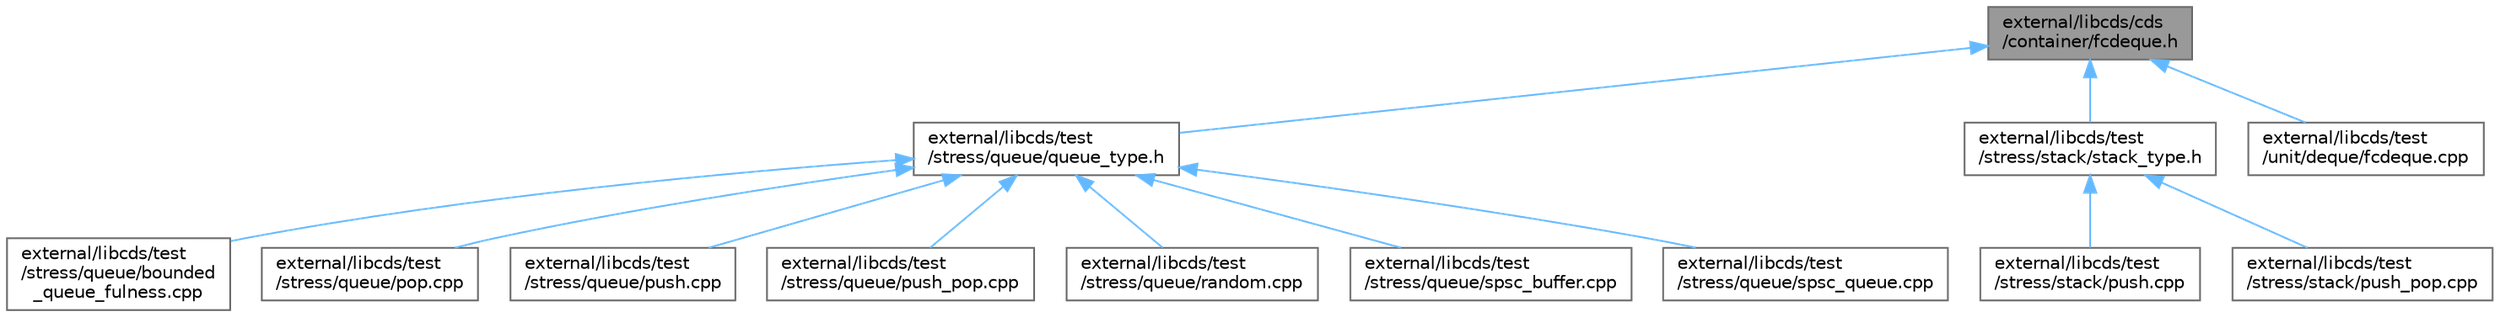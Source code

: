 digraph "external/libcds/cds/container/fcdeque.h"
{
 // LATEX_PDF_SIZE
  bgcolor="transparent";
  edge [fontname=Helvetica,fontsize=10,labelfontname=Helvetica,labelfontsize=10];
  node [fontname=Helvetica,fontsize=10,shape=box,height=0.2,width=0.4];
  Node1 [id="Node000001",label="external/libcds/cds\l/container/fcdeque.h",height=0.2,width=0.4,color="gray40", fillcolor="grey60", style="filled", fontcolor="black",tooltip=" "];
  Node1 -> Node2 [id="edge13_Node000001_Node000002",dir="back",color="steelblue1",style="solid",tooltip=" "];
  Node2 [id="Node000002",label="external/libcds/test\l/stress/queue/queue_type.h",height=0.2,width=0.4,color="grey40", fillcolor="white", style="filled",URL="$queue__type_8h.html",tooltip=" "];
  Node2 -> Node3 [id="edge14_Node000002_Node000003",dir="back",color="steelblue1",style="solid",tooltip=" "];
  Node3 [id="Node000003",label="external/libcds/test\l/stress/queue/bounded\l_queue_fulness.cpp",height=0.2,width=0.4,color="grey40", fillcolor="white", style="filled",URL="$bounded__queue__fulness_8cpp.html",tooltip=" "];
  Node2 -> Node4 [id="edge15_Node000002_Node000004",dir="back",color="steelblue1",style="solid",tooltip=" "];
  Node4 [id="Node000004",label="external/libcds/test\l/stress/queue/pop.cpp",height=0.2,width=0.4,color="grey40", fillcolor="white", style="filled",URL="$queue_2pop_8cpp.html",tooltip=" "];
  Node2 -> Node5 [id="edge16_Node000002_Node000005",dir="back",color="steelblue1",style="solid",tooltip=" "];
  Node5 [id="Node000005",label="external/libcds/test\l/stress/queue/push.cpp",height=0.2,width=0.4,color="grey40", fillcolor="white", style="filled",URL="$queue_2push_8cpp.html",tooltip=" "];
  Node2 -> Node6 [id="edge17_Node000002_Node000006",dir="back",color="steelblue1",style="solid",tooltip=" "];
  Node6 [id="Node000006",label="external/libcds/test\l/stress/queue/push_pop.cpp",height=0.2,width=0.4,color="grey40", fillcolor="white", style="filled",URL="$queue_2push__pop_8cpp.html",tooltip=" "];
  Node2 -> Node7 [id="edge18_Node000002_Node000007",dir="back",color="steelblue1",style="solid",tooltip=" "];
  Node7 [id="Node000007",label="external/libcds/test\l/stress/queue/random.cpp",height=0.2,width=0.4,color="grey40", fillcolor="white", style="filled",URL="$random_8cpp.html",tooltip=" "];
  Node2 -> Node8 [id="edge19_Node000002_Node000008",dir="back",color="steelblue1",style="solid",tooltip=" "];
  Node8 [id="Node000008",label="external/libcds/test\l/stress/queue/spsc_buffer.cpp",height=0.2,width=0.4,color="grey40", fillcolor="white", style="filled",URL="$spsc__buffer_8cpp.html",tooltip=" "];
  Node2 -> Node9 [id="edge20_Node000002_Node000009",dir="back",color="steelblue1",style="solid",tooltip=" "];
  Node9 [id="Node000009",label="external/libcds/test\l/stress/queue/spsc_queue.cpp",height=0.2,width=0.4,color="grey40", fillcolor="white", style="filled",URL="$spsc__queue_8cpp.html",tooltip=" "];
  Node1 -> Node10 [id="edge21_Node000001_Node000010",dir="back",color="steelblue1",style="solid",tooltip=" "];
  Node10 [id="Node000010",label="external/libcds/test\l/stress/stack/stack_type.h",height=0.2,width=0.4,color="grey40", fillcolor="white", style="filled",URL="$stack__type_8h.html",tooltip=" "];
  Node10 -> Node11 [id="edge22_Node000010_Node000011",dir="back",color="steelblue1",style="solid",tooltip=" "];
  Node11 [id="Node000011",label="external/libcds/test\l/stress/stack/push.cpp",height=0.2,width=0.4,color="grey40", fillcolor="white", style="filled",URL="$stack_2push_8cpp.html",tooltip=" "];
  Node10 -> Node12 [id="edge23_Node000010_Node000012",dir="back",color="steelblue1",style="solid",tooltip=" "];
  Node12 [id="Node000012",label="external/libcds/test\l/stress/stack/push_pop.cpp",height=0.2,width=0.4,color="grey40", fillcolor="white", style="filled",URL="$stack_2push__pop_8cpp.html",tooltip=" "];
  Node1 -> Node13 [id="edge24_Node000001_Node000013",dir="back",color="steelblue1",style="solid",tooltip=" "];
  Node13 [id="Node000013",label="external/libcds/test\l/unit/deque/fcdeque.cpp",height=0.2,width=0.4,color="grey40", fillcolor="white", style="filled",URL="$fcdeque_8cpp.html",tooltip=" "];
}
